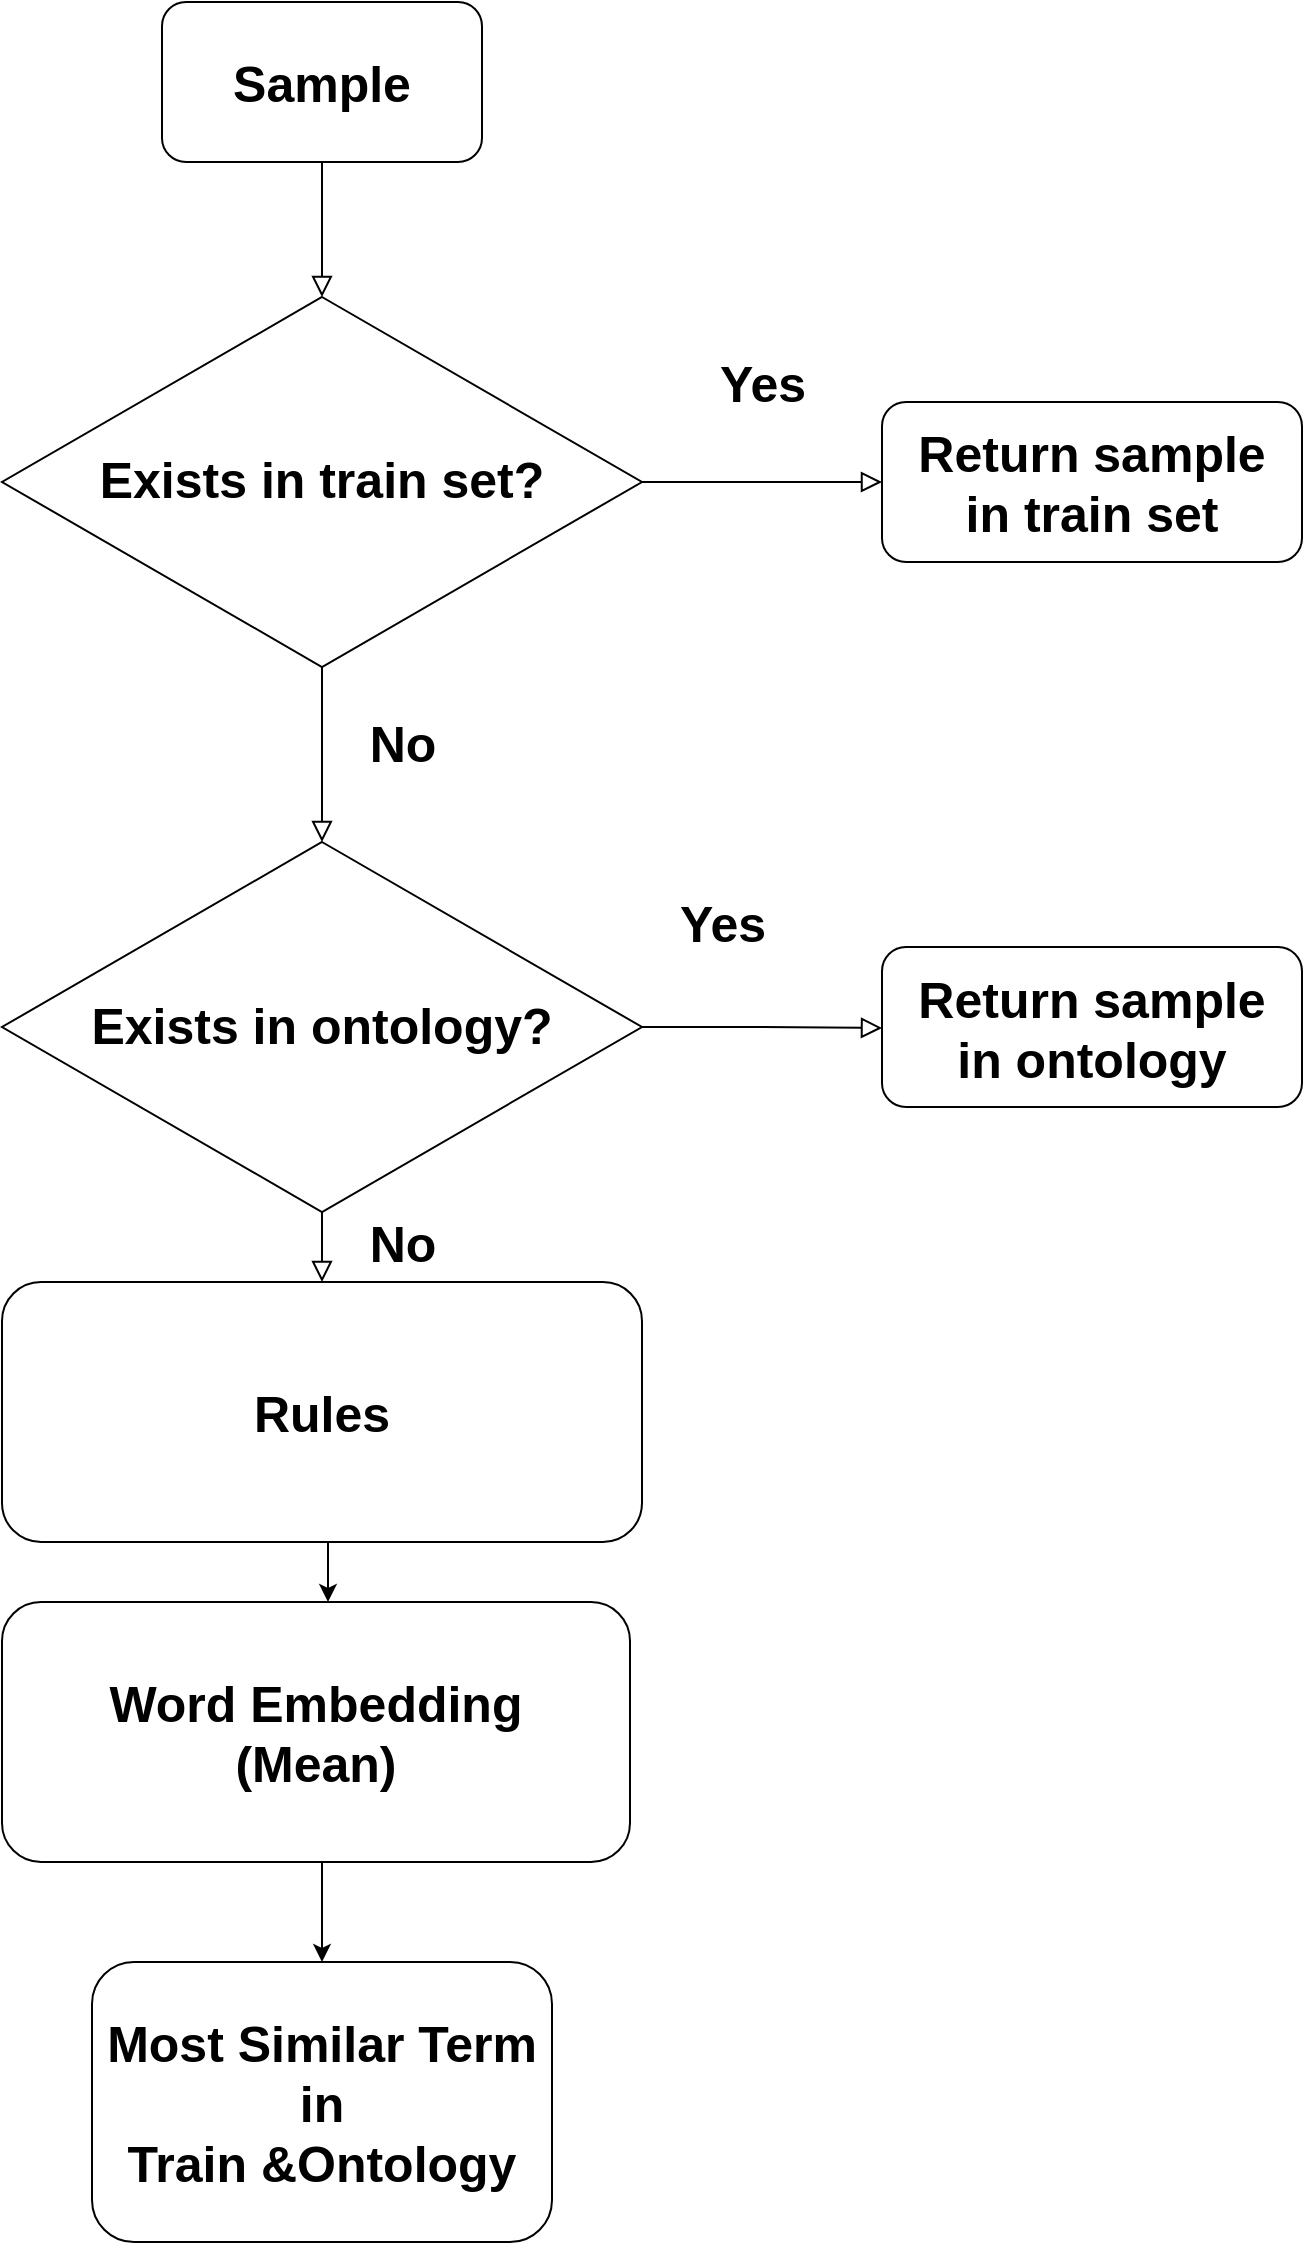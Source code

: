 <mxfile version="13.3.0" type="device"><diagram id="C5RBs43oDa-KdzZeNtuy" name="Page-1"><mxGraphModel dx="1038" dy="499" grid="1" gridSize="10" guides="1" tooltips="1" connect="1" arrows="1" fold="1" page="1" pageScale="1" pageWidth="827" pageHeight="1169" math="0" shadow="0"><root><mxCell id="WIyWlLk6GJQsqaUBKTNV-0"/><mxCell id="WIyWlLk6GJQsqaUBKTNV-1" parent="WIyWlLk6GJQsqaUBKTNV-0"/><mxCell id="WIyWlLk6GJQsqaUBKTNV-2" value="" style="rounded=0;html=1;jettySize=auto;orthogonalLoop=1;fontSize=11;endArrow=block;endFill=0;endSize=8;strokeWidth=1;shadow=0;labelBackgroundColor=none;edgeStyle=orthogonalEdgeStyle;entryX=0.5;entryY=0;entryDx=0;entryDy=0;" parent="WIyWlLk6GJQsqaUBKTNV-1" source="WIyWlLk6GJQsqaUBKTNV-3" target="WIyWlLk6GJQsqaUBKTNV-10" edge="1"><mxGeometry relative="1" as="geometry"><mxPoint x="220" y="170" as="targetPoint"/></mxGeometry></mxCell><mxCell id="WIyWlLk6GJQsqaUBKTNV-3" value="&lt;font style=&quot;font-size: 25px&quot;&gt;Sample&lt;/font&gt;" style="rounded=1;whiteSpace=wrap;html=1;fontSize=12;glass=0;strokeWidth=1;shadow=0;fontStyle=1" parent="WIyWlLk6GJQsqaUBKTNV-1" vertex="1"><mxGeometry x="180" y="40" width="160" height="80" as="geometry"/></mxCell><mxCell id="WIyWlLk6GJQsqaUBKTNV-8" value="No" style="rounded=0;html=1;jettySize=auto;orthogonalLoop=1;fontSize=25;endArrow=block;endFill=0;endSize=8;strokeWidth=1;shadow=0;labelBackgroundColor=none;edgeStyle=orthogonalEdgeStyle;fontStyle=1" parent="WIyWlLk6GJQsqaUBKTNV-1" source="WIyWlLk6GJQsqaUBKTNV-10" edge="1"><mxGeometry x="-0.143" y="40" relative="1" as="geometry"><mxPoint as="offset"/><mxPoint x="260" y="460" as="targetPoint"/></mxGeometry></mxCell><mxCell id="WIyWlLk6GJQsqaUBKTNV-9" value="Yes" style="edgeStyle=orthogonalEdgeStyle;rounded=0;html=1;jettySize=auto;orthogonalLoop=1;fontSize=25;endArrow=block;endFill=0;endSize=8;strokeWidth=1;shadow=0;labelBackgroundColor=none;fontStyle=1" parent="WIyWlLk6GJQsqaUBKTNV-1" source="WIyWlLk6GJQsqaUBKTNV-10" target="WIyWlLk6GJQsqaUBKTNV-12" edge="1"><mxGeometry y="50" relative="1" as="geometry"><mxPoint as="offset"/></mxGeometry></mxCell><mxCell id="WIyWlLk6GJQsqaUBKTNV-10" value="&lt;font style=&quot;font-size: 25px&quot;&gt;&lt;b&gt;Exists in train set?&lt;/b&gt;&lt;/font&gt;" style="rhombus;whiteSpace=wrap;html=1;shadow=0;fontFamily=Helvetica;fontSize=12;align=center;strokeWidth=1;spacing=6;spacingTop=-4;" parent="WIyWlLk6GJQsqaUBKTNV-1" vertex="1"><mxGeometry x="100" y="187.5" width="320" height="185" as="geometry"/></mxCell><mxCell id="WIyWlLk6GJQsqaUBKTNV-11" value="Most Similar Term in &lt;br&gt;Train &amp;amp;Ontology" style="rounded=1;whiteSpace=wrap;html=1;fontSize=25;glass=0;strokeWidth=1;shadow=0;fontStyle=1" parent="WIyWlLk6GJQsqaUBKTNV-1" vertex="1"><mxGeometry x="145" y="1020" width="230" height="140" as="geometry"/></mxCell><mxCell id="WIyWlLk6GJQsqaUBKTNV-12" value="Return sample &lt;br&gt;in train set" style="rounded=1;whiteSpace=wrap;html=1;fontSize=25;glass=0;strokeWidth=1;shadow=0;fontStyle=1" parent="WIyWlLk6GJQsqaUBKTNV-1" vertex="1"><mxGeometry x="540" y="240" width="210" height="80" as="geometry"/></mxCell><mxCell id="YZXrzL5z8bYQpQY1qDal-1" value="&lt;font style=&quot;font-size: 25px&quot;&gt;&lt;b&gt;Exists in ontology?&lt;/b&gt;&lt;/font&gt;" style="rhombus;whiteSpace=wrap;html=1;shadow=0;fontFamily=Helvetica;fontSize=12;align=center;strokeWidth=1;spacing=6;spacingTop=-4;" parent="WIyWlLk6GJQsqaUBKTNV-1" vertex="1"><mxGeometry x="100" y="460" width="320" height="185" as="geometry"/></mxCell><mxCell id="YZXrzL5z8bYQpQY1qDal-5" value="Yes" style="edgeStyle=orthogonalEdgeStyle;rounded=0;html=1;jettySize=auto;orthogonalLoop=1;fontSize=25;endArrow=block;endFill=0;endSize=8;strokeWidth=1;shadow=0;labelBackgroundColor=none;exitX=1;exitY=0.5;exitDx=0;exitDy=0;fontStyle=1" parent="WIyWlLk6GJQsqaUBKTNV-1" source="YZXrzL5z8bYQpQY1qDal-1" edge="1"><mxGeometry x="-0.334" y="53" relative="1" as="geometry"><mxPoint as="offset"/><mxPoint x="580" y="492.5" as="sourcePoint"/><mxPoint x="540" y="553" as="targetPoint"/><Array as="points"><mxPoint x="480" y="553"/><mxPoint x="480" y="553"/></Array></mxGeometry></mxCell><mxCell id="YZXrzL5z8bYQpQY1qDal-6" value="Return sample &lt;br&gt;in ontology" style="rounded=1;whiteSpace=wrap;html=1;fontSize=25;glass=0;strokeWidth=1;shadow=0;fontStyle=1" parent="WIyWlLk6GJQsqaUBKTNV-1" vertex="1"><mxGeometry x="540" y="512.5" width="210" height="80" as="geometry"/></mxCell><mxCell id="YZXrzL5z8bYQpQY1qDal-7" value="No" style="rounded=0;html=1;jettySize=auto;orthogonalLoop=1;fontSize=25;endArrow=block;endFill=0;endSize=8;strokeWidth=1;shadow=0;labelBackgroundColor=none;edgeStyle=orthogonalEdgeStyle;fontStyle=1;exitX=0.5;exitY=1;exitDx=0;exitDy=0;entryX=0.5;entryY=0;entryDx=0;entryDy=0;" parent="WIyWlLk6GJQsqaUBKTNV-1" source="YZXrzL5z8bYQpQY1qDal-1" target="YZXrzL5z8bYQpQY1qDal-8" edge="1"><mxGeometry x="-0.143" y="40" relative="1" as="geometry"><mxPoint as="offset"/><mxPoint x="150" y="690" as="sourcePoint"/><mxPoint x="260" y="820" as="targetPoint"/><Array as="points"/></mxGeometry></mxCell><mxCell id="YZXrzL5z8bYQpQY1qDal-8" value="Rules" style="rounded=1;whiteSpace=wrap;html=1;fontSize=25;fontStyle=1" parent="WIyWlLk6GJQsqaUBKTNV-1" vertex="1"><mxGeometry x="100" y="680" width="320" height="130" as="geometry"/></mxCell><mxCell id="YZXrzL5z8bYQpQY1qDal-10" value="" style="endArrow=classic;html=1;fontSize=25;entryX=0.5;entryY=0;entryDx=0;entryDy=0;" parent="WIyWlLk6GJQsqaUBKTNV-1" target="WIyWlLk6GJQsqaUBKTNV-11" edge="1"><mxGeometry width="50" height="50" relative="1" as="geometry"><mxPoint x="260" y="970" as="sourcePoint"/><mxPoint x="70" y="1020" as="targetPoint"/><Array as="points"/></mxGeometry></mxCell><mxCell id="O2i-mIlGglybJ8qOEQ1b-0" value="Word Embedding&lt;br&gt;(Mean)" style="rounded=1;whiteSpace=wrap;html=1;fontSize=25;fontStyle=1" vertex="1" parent="WIyWlLk6GJQsqaUBKTNV-1"><mxGeometry x="100" y="840" width="314" height="130" as="geometry"/></mxCell><mxCell id="O2i-mIlGglybJ8qOEQ1b-2" value="" style="edgeStyle=orthogonalEdgeStyle;rounded=0;orthogonalLoop=1;jettySize=auto;html=1;" edge="1" parent="WIyWlLk6GJQsqaUBKTNV-1"><mxGeometry relative="1" as="geometry"><mxPoint x="260" y="810" as="sourcePoint"/><mxPoint x="263" y="840" as="targetPoint"/><Array as="points"><mxPoint x="263" y="810"/></Array></mxGeometry></mxCell></root></mxGraphModel></diagram></mxfile>